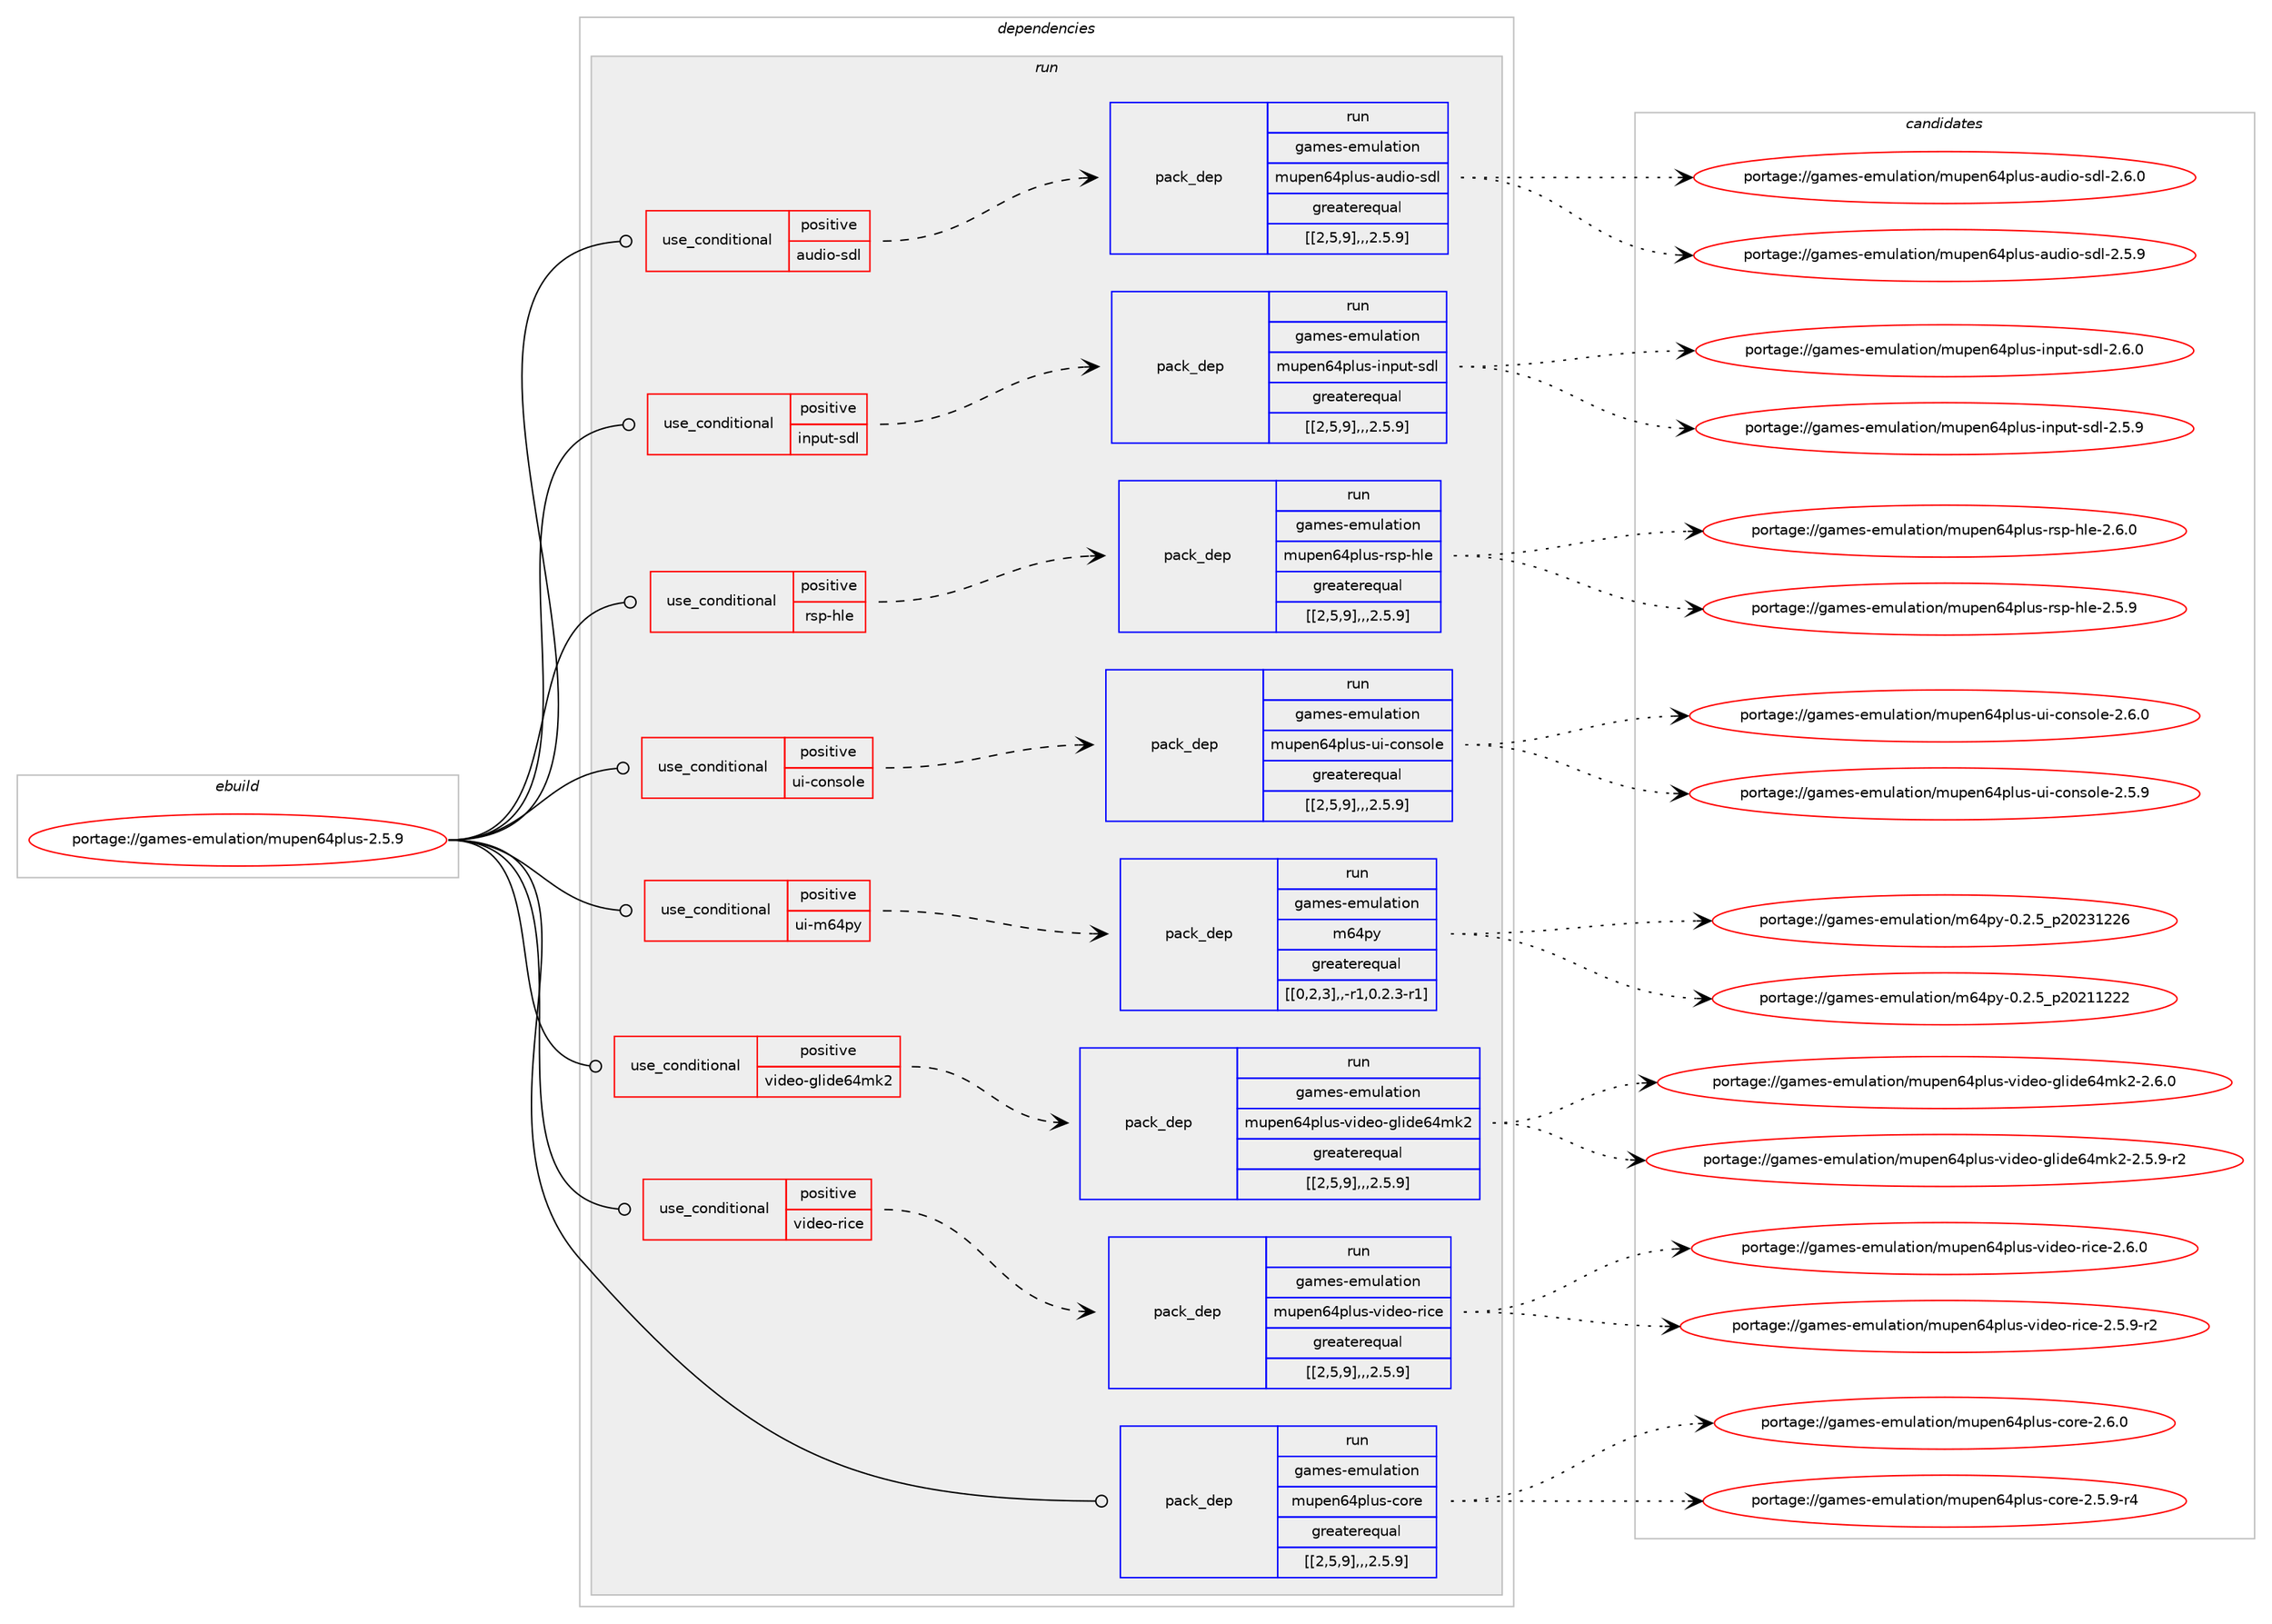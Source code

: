 digraph prolog {

# *************
# Graph options
# *************

newrank=true;
concentrate=true;
compound=true;
graph [rankdir=LR,fontname=Helvetica,fontsize=10,ranksep=1.5];#, ranksep=2.5, nodesep=0.2];
edge  [arrowhead=vee];
node  [fontname=Helvetica,fontsize=10];

# **********
# The ebuild
# **********

subgraph cluster_leftcol {
color=gray;
label=<<i>ebuild</i>>;
id [label="portage://games-emulation/mupen64plus-2.5.9", color=red, width=4, href="../games-emulation/mupen64plus-2.5.9.svg"];
}

# ****************
# The dependencies
# ****************

subgraph cluster_midcol {
color=gray;
label=<<i>dependencies</i>>;
subgraph cluster_compile {
fillcolor="#eeeeee";
style=filled;
label=<<i>compile</i>>;
}
subgraph cluster_compileandrun {
fillcolor="#eeeeee";
style=filled;
label=<<i>compile and run</i>>;
}
subgraph cluster_run {
fillcolor="#eeeeee";
style=filled;
label=<<i>run</i>>;
subgraph cond65209 {
dependency231398 [label=<<TABLE BORDER="0" CELLBORDER="1" CELLSPACING="0" CELLPADDING="4"><TR><TD ROWSPAN="3" CELLPADDING="10">use_conditional</TD></TR><TR><TD>positive</TD></TR><TR><TD>audio-sdl</TD></TR></TABLE>>, shape=none, color=red];
subgraph pack164704 {
dependency231399 [label=<<TABLE BORDER="0" CELLBORDER="1" CELLSPACING="0" CELLPADDING="4" WIDTH="220"><TR><TD ROWSPAN="6" CELLPADDING="30">pack_dep</TD></TR><TR><TD WIDTH="110">run</TD></TR><TR><TD>games-emulation</TD></TR><TR><TD>mupen64plus-audio-sdl</TD></TR><TR><TD>greaterequal</TD></TR><TR><TD>[[2,5,9],,,2.5.9]</TD></TR></TABLE>>, shape=none, color=blue];
}
dependency231398:e -> dependency231399:w [weight=20,style="dashed",arrowhead="vee"];
}
id:e -> dependency231398:w [weight=20,style="solid",arrowhead="odot"];
subgraph cond65210 {
dependency231400 [label=<<TABLE BORDER="0" CELLBORDER="1" CELLSPACING="0" CELLPADDING="4"><TR><TD ROWSPAN="3" CELLPADDING="10">use_conditional</TD></TR><TR><TD>positive</TD></TR><TR><TD>input-sdl</TD></TR></TABLE>>, shape=none, color=red];
subgraph pack164705 {
dependency231401 [label=<<TABLE BORDER="0" CELLBORDER="1" CELLSPACING="0" CELLPADDING="4" WIDTH="220"><TR><TD ROWSPAN="6" CELLPADDING="30">pack_dep</TD></TR><TR><TD WIDTH="110">run</TD></TR><TR><TD>games-emulation</TD></TR><TR><TD>mupen64plus-input-sdl</TD></TR><TR><TD>greaterequal</TD></TR><TR><TD>[[2,5,9],,,2.5.9]</TD></TR></TABLE>>, shape=none, color=blue];
}
dependency231400:e -> dependency231401:w [weight=20,style="dashed",arrowhead="vee"];
}
id:e -> dependency231400:w [weight=20,style="solid",arrowhead="odot"];
subgraph cond65211 {
dependency231402 [label=<<TABLE BORDER="0" CELLBORDER="1" CELLSPACING="0" CELLPADDING="4"><TR><TD ROWSPAN="3" CELLPADDING="10">use_conditional</TD></TR><TR><TD>positive</TD></TR><TR><TD>rsp-hle</TD></TR></TABLE>>, shape=none, color=red];
subgraph pack164706 {
dependency231403 [label=<<TABLE BORDER="0" CELLBORDER="1" CELLSPACING="0" CELLPADDING="4" WIDTH="220"><TR><TD ROWSPAN="6" CELLPADDING="30">pack_dep</TD></TR><TR><TD WIDTH="110">run</TD></TR><TR><TD>games-emulation</TD></TR><TR><TD>mupen64plus-rsp-hle</TD></TR><TR><TD>greaterequal</TD></TR><TR><TD>[[2,5,9],,,2.5.9]</TD></TR></TABLE>>, shape=none, color=blue];
}
dependency231402:e -> dependency231403:w [weight=20,style="dashed",arrowhead="vee"];
}
id:e -> dependency231402:w [weight=20,style="solid",arrowhead="odot"];
subgraph cond65212 {
dependency231404 [label=<<TABLE BORDER="0" CELLBORDER="1" CELLSPACING="0" CELLPADDING="4"><TR><TD ROWSPAN="3" CELLPADDING="10">use_conditional</TD></TR><TR><TD>positive</TD></TR><TR><TD>ui-console</TD></TR></TABLE>>, shape=none, color=red];
subgraph pack164707 {
dependency231405 [label=<<TABLE BORDER="0" CELLBORDER="1" CELLSPACING="0" CELLPADDING="4" WIDTH="220"><TR><TD ROWSPAN="6" CELLPADDING="30">pack_dep</TD></TR><TR><TD WIDTH="110">run</TD></TR><TR><TD>games-emulation</TD></TR><TR><TD>mupen64plus-ui-console</TD></TR><TR><TD>greaterequal</TD></TR><TR><TD>[[2,5,9],,,2.5.9]</TD></TR></TABLE>>, shape=none, color=blue];
}
dependency231404:e -> dependency231405:w [weight=20,style="dashed",arrowhead="vee"];
}
id:e -> dependency231404:w [weight=20,style="solid",arrowhead="odot"];
subgraph cond65213 {
dependency231406 [label=<<TABLE BORDER="0" CELLBORDER="1" CELLSPACING="0" CELLPADDING="4"><TR><TD ROWSPAN="3" CELLPADDING="10">use_conditional</TD></TR><TR><TD>positive</TD></TR><TR><TD>ui-m64py</TD></TR></TABLE>>, shape=none, color=red];
subgraph pack164708 {
dependency231407 [label=<<TABLE BORDER="0" CELLBORDER="1" CELLSPACING="0" CELLPADDING="4" WIDTH="220"><TR><TD ROWSPAN="6" CELLPADDING="30">pack_dep</TD></TR><TR><TD WIDTH="110">run</TD></TR><TR><TD>games-emulation</TD></TR><TR><TD>m64py</TD></TR><TR><TD>greaterequal</TD></TR><TR><TD>[[0,2,3],,-r1,0.2.3-r1]</TD></TR></TABLE>>, shape=none, color=blue];
}
dependency231406:e -> dependency231407:w [weight=20,style="dashed",arrowhead="vee"];
}
id:e -> dependency231406:w [weight=20,style="solid",arrowhead="odot"];
subgraph cond65214 {
dependency231408 [label=<<TABLE BORDER="0" CELLBORDER="1" CELLSPACING="0" CELLPADDING="4"><TR><TD ROWSPAN="3" CELLPADDING="10">use_conditional</TD></TR><TR><TD>positive</TD></TR><TR><TD>video-glide64mk2</TD></TR></TABLE>>, shape=none, color=red];
subgraph pack164709 {
dependency231409 [label=<<TABLE BORDER="0" CELLBORDER="1" CELLSPACING="0" CELLPADDING="4" WIDTH="220"><TR><TD ROWSPAN="6" CELLPADDING="30">pack_dep</TD></TR><TR><TD WIDTH="110">run</TD></TR><TR><TD>games-emulation</TD></TR><TR><TD>mupen64plus-video-glide64mk2</TD></TR><TR><TD>greaterequal</TD></TR><TR><TD>[[2,5,9],,,2.5.9]</TD></TR></TABLE>>, shape=none, color=blue];
}
dependency231408:e -> dependency231409:w [weight=20,style="dashed",arrowhead="vee"];
}
id:e -> dependency231408:w [weight=20,style="solid",arrowhead="odot"];
subgraph cond65215 {
dependency231410 [label=<<TABLE BORDER="0" CELLBORDER="1" CELLSPACING="0" CELLPADDING="4"><TR><TD ROWSPAN="3" CELLPADDING="10">use_conditional</TD></TR><TR><TD>positive</TD></TR><TR><TD>video-rice</TD></TR></TABLE>>, shape=none, color=red];
subgraph pack164710 {
dependency231411 [label=<<TABLE BORDER="0" CELLBORDER="1" CELLSPACING="0" CELLPADDING="4" WIDTH="220"><TR><TD ROWSPAN="6" CELLPADDING="30">pack_dep</TD></TR><TR><TD WIDTH="110">run</TD></TR><TR><TD>games-emulation</TD></TR><TR><TD>mupen64plus-video-rice</TD></TR><TR><TD>greaterequal</TD></TR><TR><TD>[[2,5,9],,,2.5.9]</TD></TR></TABLE>>, shape=none, color=blue];
}
dependency231410:e -> dependency231411:w [weight=20,style="dashed",arrowhead="vee"];
}
id:e -> dependency231410:w [weight=20,style="solid",arrowhead="odot"];
subgraph pack164711 {
dependency231412 [label=<<TABLE BORDER="0" CELLBORDER="1" CELLSPACING="0" CELLPADDING="4" WIDTH="220"><TR><TD ROWSPAN="6" CELLPADDING="30">pack_dep</TD></TR><TR><TD WIDTH="110">run</TD></TR><TR><TD>games-emulation</TD></TR><TR><TD>mupen64plus-core</TD></TR><TR><TD>greaterequal</TD></TR><TR><TD>[[2,5,9],,,2.5.9]</TD></TR></TABLE>>, shape=none, color=blue];
}
id:e -> dependency231412:w [weight=20,style="solid",arrowhead="odot"];
}
}

# **************
# The candidates
# **************

subgraph cluster_choices {
rank=same;
color=gray;
label=<<i>candidates</i>>;

subgraph choice164704 {
color=black;
nodesep=1;
choice103971091011154510110911710897116105111110471091171121011105452112108117115459711710010511145115100108455046544648 [label="portage://games-emulation/mupen64plus-audio-sdl-2.6.0", color=red, width=4,href="../games-emulation/mupen64plus-audio-sdl-2.6.0.svg"];
choice103971091011154510110911710897116105111110471091171121011105452112108117115459711710010511145115100108455046534657 [label="portage://games-emulation/mupen64plus-audio-sdl-2.5.9", color=red, width=4,href="../games-emulation/mupen64plus-audio-sdl-2.5.9.svg"];
dependency231399:e -> choice103971091011154510110911710897116105111110471091171121011105452112108117115459711710010511145115100108455046544648:w [style=dotted,weight="100"];
dependency231399:e -> choice103971091011154510110911710897116105111110471091171121011105452112108117115459711710010511145115100108455046534657:w [style=dotted,weight="100"];
}
subgraph choice164705 {
color=black;
nodesep=1;
choice1039710910111545101109117108971161051111104710911711210111054521121081171154510511011211711645115100108455046544648 [label="portage://games-emulation/mupen64plus-input-sdl-2.6.0", color=red, width=4,href="../games-emulation/mupen64plus-input-sdl-2.6.0.svg"];
choice1039710910111545101109117108971161051111104710911711210111054521121081171154510511011211711645115100108455046534657 [label="portage://games-emulation/mupen64plus-input-sdl-2.5.9", color=red, width=4,href="../games-emulation/mupen64plus-input-sdl-2.5.9.svg"];
dependency231401:e -> choice1039710910111545101109117108971161051111104710911711210111054521121081171154510511011211711645115100108455046544648:w [style=dotted,weight="100"];
dependency231401:e -> choice1039710910111545101109117108971161051111104710911711210111054521121081171154510511011211711645115100108455046534657:w [style=dotted,weight="100"];
}
subgraph choice164706 {
color=black;
nodesep=1;
choice1039710910111545101109117108971161051111104710911711210111054521121081171154511411511245104108101455046544648 [label="portage://games-emulation/mupen64plus-rsp-hle-2.6.0", color=red, width=4,href="../games-emulation/mupen64plus-rsp-hle-2.6.0.svg"];
choice1039710910111545101109117108971161051111104710911711210111054521121081171154511411511245104108101455046534657 [label="portage://games-emulation/mupen64plus-rsp-hle-2.5.9", color=red, width=4,href="../games-emulation/mupen64plus-rsp-hle-2.5.9.svg"];
dependency231403:e -> choice1039710910111545101109117108971161051111104710911711210111054521121081171154511411511245104108101455046544648:w [style=dotted,weight="100"];
dependency231403:e -> choice1039710910111545101109117108971161051111104710911711210111054521121081171154511411511245104108101455046534657:w [style=dotted,weight="100"];
}
subgraph choice164707 {
color=black;
nodesep=1;
choice103971091011154510110911710897116105111110471091171121011105452112108117115451171054599111110115111108101455046544648 [label="portage://games-emulation/mupen64plus-ui-console-2.6.0", color=red, width=4,href="../games-emulation/mupen64plus-ui-console-2.6.0.svg"];
choice103971091011154510110911710897116105111110471091171121011105452112108117115451171054599111110115111108101455046534657 [label="portage://games-emulation/mupen64plus-ui-console-2.5.9", color=red, width=4,href="../games-emulation/mupen64plus-ui-console-2.5.9.svg"];
dependency231405:e -> choice103971091011154510110911710897116105111110471091171121011105452112108117115451171054599111110115111108101455046544648:w [style=dotted,weight="100"];
dependency231405:e -> choice103971091011154510110911710897116105111110471091171121011105452112108117115451171054599111110115111108101455046534657:w [style=dotted,weight="100"];
}
subgraph choice164708 {
color=black;
nodesep=1;
choice103971091011154510110911710897116105111110471095452112121454846504653951125048505149505054 [label="portage://games-emulation/m64py-0.2.5_p20231226", color=red, width=4,href="../games-emulation/m64py-0.2.5_p20231226.svg"];
choice103971091011154510110911710897116105111110471095452112121454846504653951125048504949505050 [label="portage://games-emulation/m64py-0.2.5_p20211222", color=red, width=4,href="../games-emulation/m64py-0.2.5_p20211222.svg"];
dependency231407:e -> choice103971091011154510110911710897116105111110471095452112121454846504653951125048505149505054:w [style=dotted,weight="100"];
dependency231407:e -> choice103971091011154510110911710897116105111110471095452112121454846504653951125048504949505050:w [style=dotted,weight="100"];
}
subgraph choice164709 {
color=black;
nodesep=1;
choice1039710910111545101109117108971161051111104710911711210111054521121081171154511810510010111145103108105100101545210910750455046544648 [label="portage://games-emulation/mupen64plus-video-glide64mk2-2.6.0", color=red, width=4,href="../games-emulation/mupen64plus-video-glide64mk2-2.6.0.svg"];
choice10397109101115451011091171089711610511111047109117112101110545211210811711545118105100101111451031081051001015452109107504550465346574511450 [label="portage://games-emulation/mupen64plus-video-glide64mk2-2.5.9-r2", color=red, width=4,href="../games-emulation/mupen64plus-video-glide64mk2-2.5.9-r2.svg"];
dependency231409:e -> choice1039710910111545101109117108971161051111104710911711210111054521121081171154511810510010111145103108105100101545210910750455046544648:w [style=dotted,weight="100"];
dependency231409:e -> choice10397109101115451011091171089711610511111047109117112101110545211210811711545118105100101111451031081051001015452109107504550465346574511450:w [style=dotted,weight="100"];
}
subgraph choice164710 {
color=black;
nodesep=1;
choice103971091011154510110911710897116105111110471091171121011105452112108117115451181051001011114511410599101455046544648 [label="portage://games-emulation/mupen64plus-video-rice-2.6.0", color=red, width=4,href="../games-emulation/mupen64plus-video-rice-2.6.0.svg"];
choice1039710910111545101109117108971161051111104710911711210111054521121081171154511810510010111145114105991014550465346574511450 [label="portage://games-emulation/mupen64plus-video-rice-2.5.9-r2", color=red, width=4,href="../games-emulation/mupen64plus-video-rice-2.5.9-r2.svg"];
dependency231411:e -> choice103971091011154510110911710897116105111110471091171121011105452112108117115451181051001011114511410599101455046544648:w [style=dotted,weight="100"];
dependency231411:e -> choice1039710910111545101109117108971161051111104710911711210111054521121081171154511810510010111145114105991014550465346574511450:w [style=dotted,weight="100"];
}
subgraph choice164711 {
color=black;
nodesep=1;
choice1039710910111545101109117108971161051111104710911711210111054521121081171154599111114101455046544648 [label="portage://games-emulation/mupen64plus-core-2.6.0", color=red, width=4,href="../games-emulation/mupen64plus-core-2.6.0.svg"];
choice10397109101115451011091171089711610511111047109117112101110545211210811711545991111141014550465346574511452 [label="portage://games-emulation/mupen64plus-core-2.5.9-r4", color=red, width=4,href="../games-emulation/mupen64plus-core-2.5.9-r4.svg"];
dependency231412:e -> choice1039710910111545101109117108971161051111104710911711210111054521121081171154599111114101455046544648:w [style=dotted,weight="100"];
dependency231412:e -> choice10397109101115451011091171089711610511111047109117112101110545211210811711545991111141014550465346574511452:w [style=dotted,weight="100"];
}
}

}
